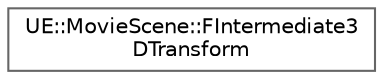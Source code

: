 digraph "Graphical Class Hierarchy"
{
 // INTERACTIVE_SVG=YES
 // LATEX_PDF_SIZE
  bgcolor="transparent";
  edge [fontname=Helvetica,fontsize=10,labelfontname=Helvetica,labelfontsize=10];
  node [fontname=Helvetica,fontsize=10,shape=box,height=0.2,width=0.4];
  rankdir="LR";
  Node0 [id="Node000000",label="UE::MovieScene::FIntermediate3\lDTransform",height=0.2,width=0.4,color="grey40", fillcolor="white", style="filled",URL="$d3/d8e/structUE_1_1MovieScene_1_1FIntermediate3DTransform.html",tooltip="Intermediate type used for applying partially animated transforms."];
}
